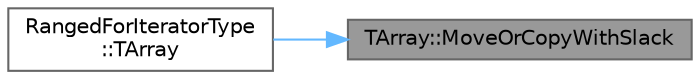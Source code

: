 digraph "TArray::MoveOrCopyWithSlack"
{
 // INTERACTIVE_SVG=YES
 // LATEX_PDF_SIZE
  bgcolor="transparent";
  edge [fontname=Helvetica,fontsize=10,labelfontname=Helvetica,labelfontsize=10];
  node [fontname=Helvetica,fontsize=10,shape=box,height=0.2,width=0.4];
  rankdir="RL";
  Node1 [id="Node000001",label="TArray::MoveOrCopyWithSlack",height=0.2,width=0.4,color="gray40", fillcolor="grey60", style="filled", fontcolor="black",tooltip="Moves or copies array."];
  Node1 -> Node2 [id="edge1_Node000001_Node000002",dir="back",color="steelblue1",style="solid",tooltip=" "];
  Node2 [id="Node000002",label="RangedForIteratorType\l::TArray",height=0.2,width=0.4,color="grey40", fillcolor="white", style="filled",URL="$d4/d52/classTArray.html#a457323c6b20e05529b0fff70a6648655",tooltip=" "];
}

